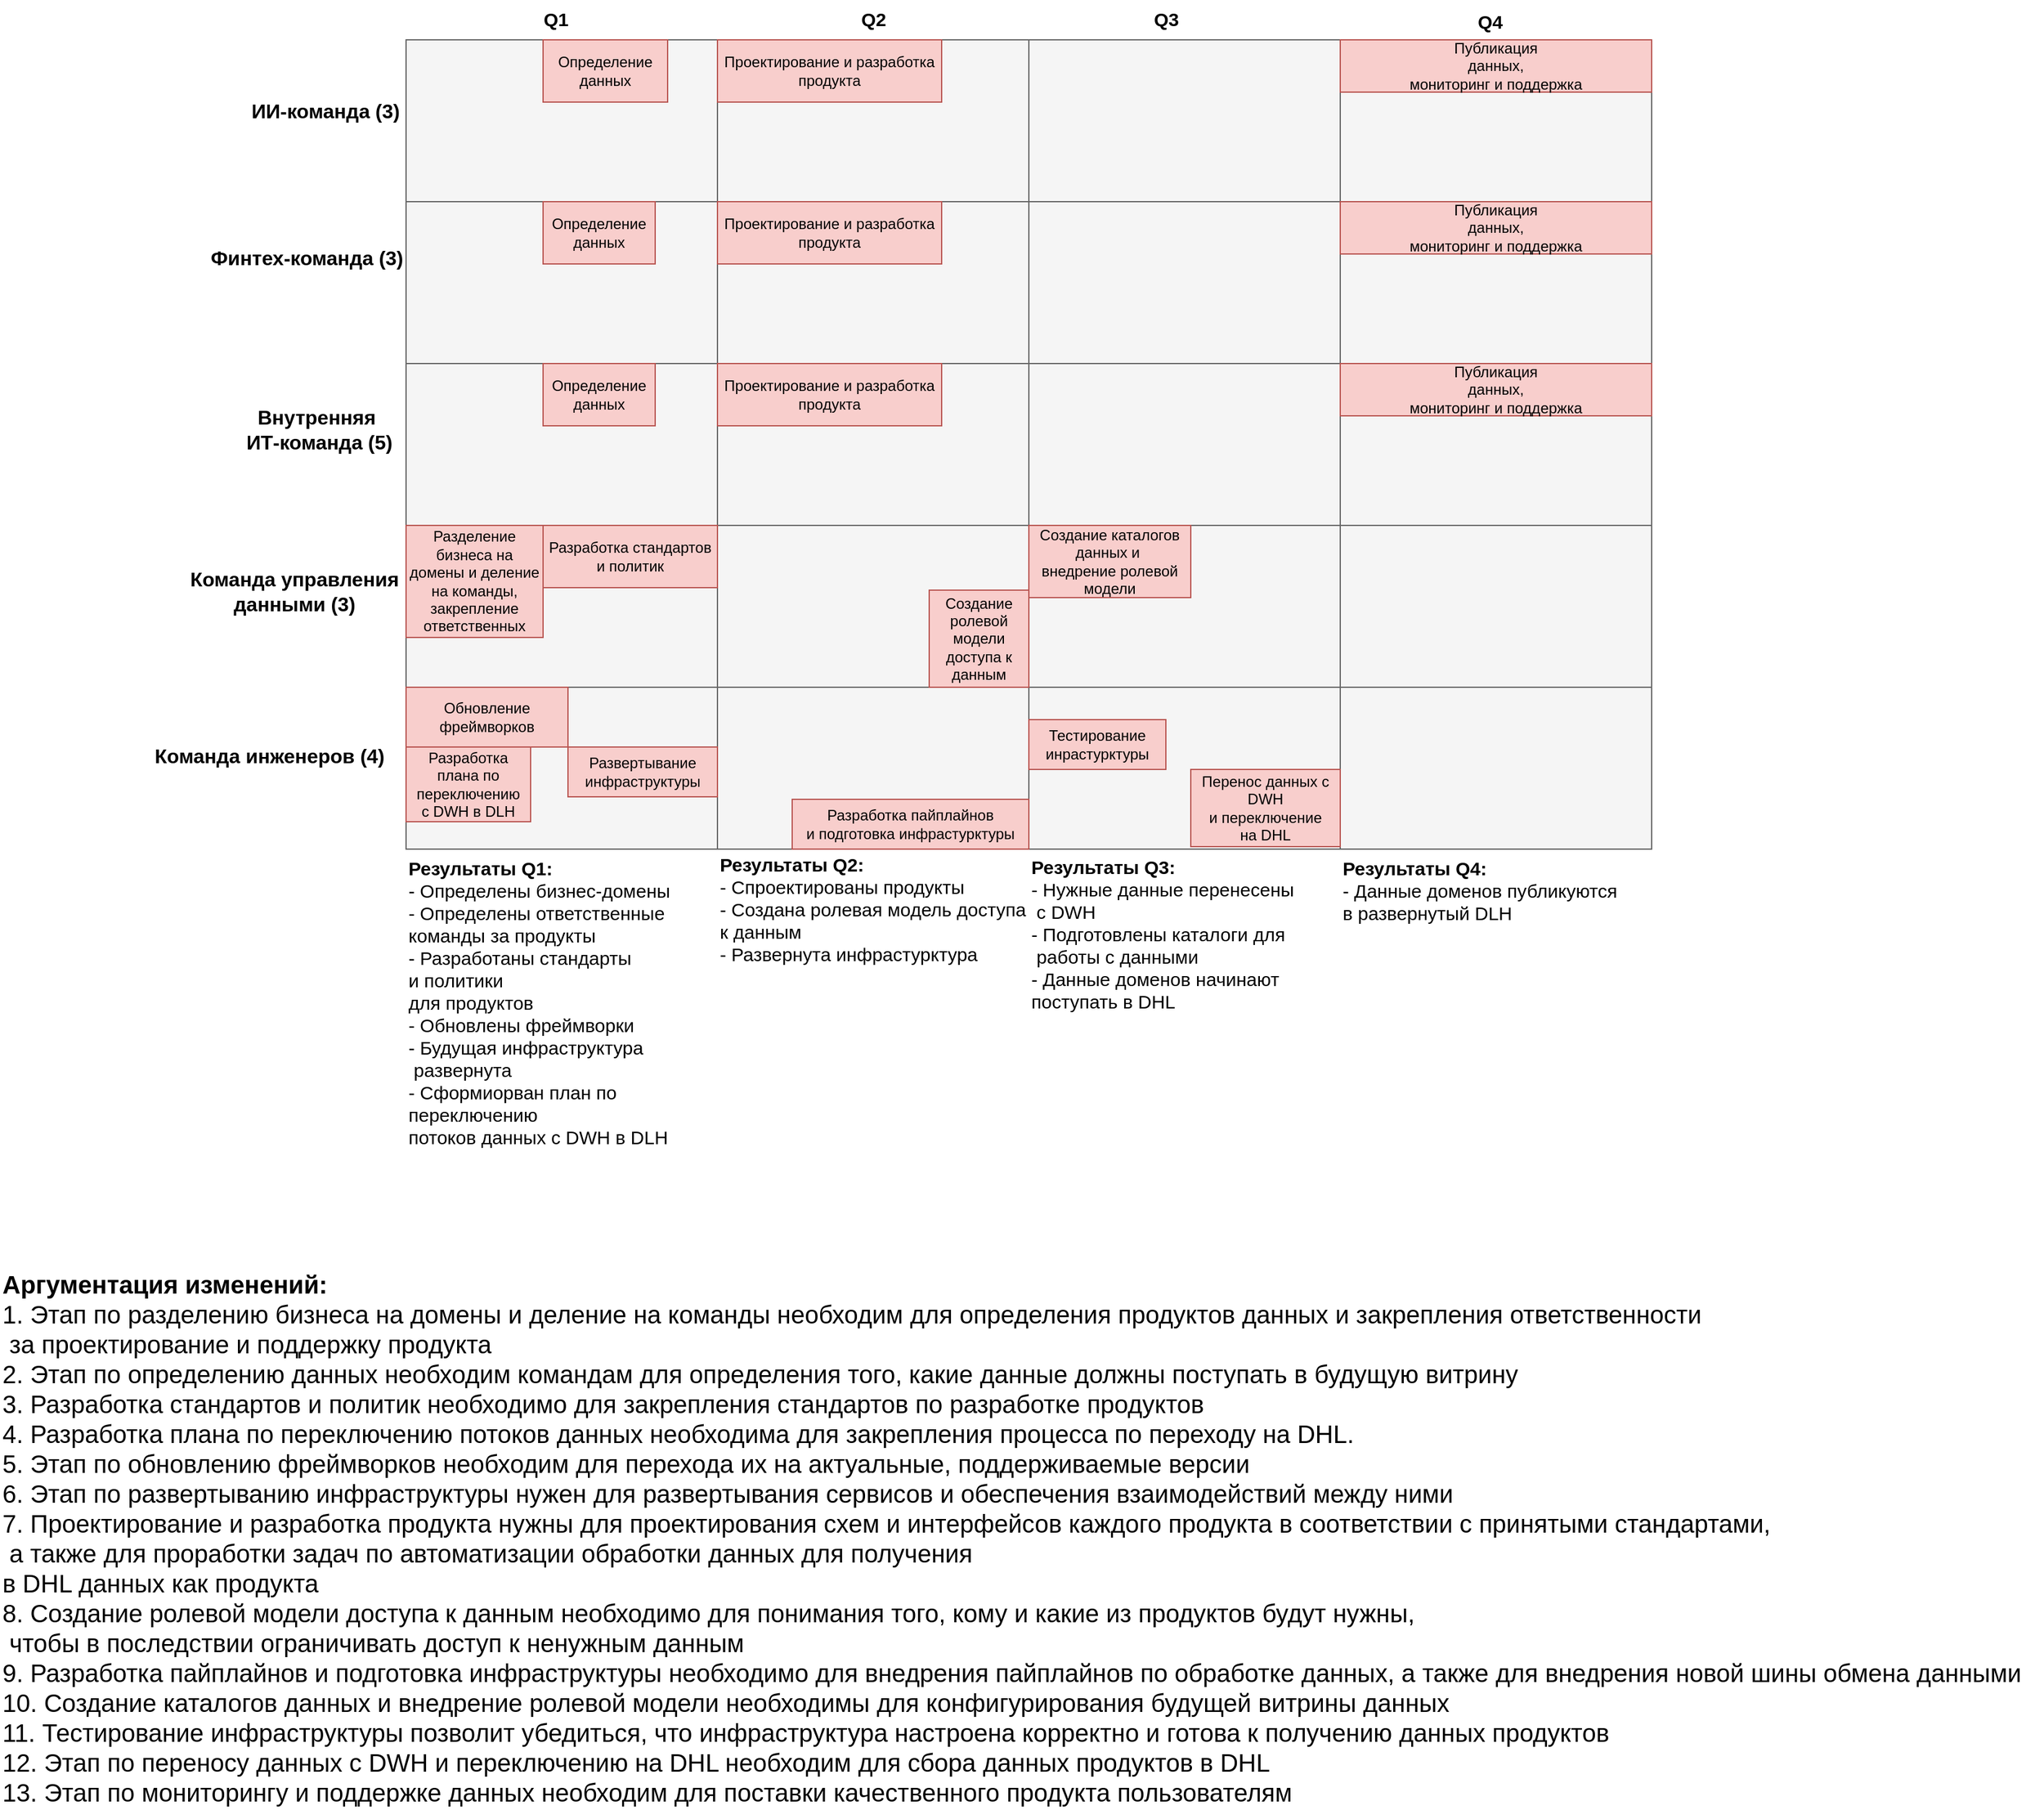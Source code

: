 <mxfile version="28.0.6">
  <diagram name="Страница — 1" id="t3Z4LVs9Eq6DJi9AmEc1">
    <mxGraphModel dx="1737" dy="1217" grid="1" gridSize="10" guides="1" tooltips="1" connect="1" arrows="1" fold="1" page="1" pageScale="1" pageWidth="827" pageHeight="1169" math="0" shadow="0">
      <root>
        <mxCell id="0" />
        <mxCell id="1" parent="0" />
        <mxCell id="5U1XMarJCXx3pTa_cW4j-2" value="ИИ-команда (3)" style="text;html=1;align=center;verticalAlign=middle;resizable=0;points=[];autosize=1;strokeColor=none;fillColor=none;fontStyle=1;fontSize=16;" vertex="1" parent="1">
          <mxGeometry x="205" y="94" width="140" height="30" as="geometry" />
        </mxCell>
        <mxCell id="5U1XMarJCXx3pTa_cW4j-3" value="Финтех-команда (3)" style="text;html=1;align=center;verticalAlign=middle;resizable=0;points=[];autosize=1;strokeColor=none;fillColor=none;fontStyle=1;fontSize=16;" vertex="1" parent="1">
          <mxGeometry x="175" y="212" width="170" height="30" as="geometry" />
        </mxCell>
        <mxCell id="5U1XMarJCXx3pTa_cW4j-4" value="Команда инженеров (4)" style="text;html=1;align=center;verticalAlign=middle;resizable=0;points=[];autosize=1;strokeColor=none;fillColor=none;fontStyle=1;fontSize=16;" vertex="1" parent="1">
          <mxGeometry x="130" y="612" width="200" height="30" as="geometry" />
        </mxCell>
        <mxCell id="5U1XMarJCXx3pTa_cW4j-5" value="&lt;b&gt;Результаты Q1:&lt;/b&gt;&lt;div&gt;- Определены бизнес-домены&lt;/div&gt;&lt;div&gt;- Определены ответственные&amp;nbsp;&lt;/div&gt;&lt;div&gt;команды за п&lt;span style=&quot;background-color: transparent; color: light-dark(rgb(0, 0, 0), rgb(255, 255, 255));&quot;&gt;родукты&lt;/span&gt;&lt;/div&gt;&lt;div&gt;- Разработаны стандарты&amp;nbsp;&lt;/div&gt;&lt;div&gt;и политики&lt;/div&gt;&lt;div&gt;для продуктов&lt;/div&gt;&lt;div&gt;- Обновлены фреймворки&lt;/div&gt;&lt;div&gt;- Будущая инфраструктура&lt;/div&gt;&lt;div&gt;&amp;nbsp;развернута&lt;/div&gt;&lt;div&gt;- Сформиорван план по&amp;nbsp;&lt;/div&gt;&lt;div&gt;переключению&lt;/div&gt;&lt;div&gt;потоков данных с DWH в DLH&lt;/div&gt;" style="text;html=1;align=left;verticalAlign=middle;resizable=0;points=[];autosize=1;strokeColor=none;fillColor=none;fontSize=15;" vertex="1" parent="1">
          <mxGeometry x="340" y="700" width="230" height="250" as="geometry" />
        </mxCell>
        <mxCell id="5U1XMarJCXx3pTa_cW4j-6" value="&lt;b&gt;Результаты Q2:&lt;/b&gt;&lt;div&gt;- Спроектированы продукты&lt;/div&gt;&lt;div&gt;- Создана ролевая модель доступа&lt;/div&gt;&lt;div&gt;к данным&lt;/div&gt;&lt;div&gt;- Развернута инфрастурктура&lt;/div&gt;" style="text;html=1;align=left;verticalAlign=middle;resizable=0;points=[];autosize=1;strokeColor=none;fillColor=none;fontSize=15;" vertex="1" parent="1">
          <mxGeometry x="590" y="700" width="270" height="100" as="geometry" />
        </mxCell>
        <mxCell id="5U1XMarJCXx3pTa_cW4j-7" value="&lt;b&gt;Результаты Q3:&lt;/b&gt;&lt;div&gt;- Нужные данные перенесены&lt;/div&gt;&lt;div&gt;&amp;nbsp;с DWH&lt;/div&gt;&lt;div&gt;- Подготовлены каталоги для&lt;/div&gt;&lt;div&gt;&amp;nbsp;работы с данными&lt;/div&gt;&lt;div&gt;- Данные доменов начинают&lt;/div&gt;&lt;div&gt;поступать в DHL&lt;/div&gt;" style="text;html=1;align=left;verticalAlign=middle;resizable=0;points=[];autosize=1;strokeColor=none;fillColor=none;fontSize=15;" vertex="1" parent="1">
          <mxGeometry x="840" y="700" width="230" height="140" as="geometry" />
        </mxCell>
        <mxCell id="5U1XMarJCXx3pTa_cW4j-8" value="&lt;b&gt;Результаты Q4:&lt;/b&gt;&lt;div&gt;- Данные доменов публикуются&lt;/div&gt;&lt;div&gt;в развернутый DLH&lt;/div&gt;" style="text;html=1;align=left;verticalAlign=middle;resizable=0;points=[];autosize=1;strokeColor=none;fillColor=none;fontSize=15;" vertex="1" parent="1">
          <mxGeometry x="1090" y="700" width="240" height="70" as="geometry" />
        </mxCell>
        <mxCell id="5U1XMarJCXx3pTa_cW4j-9" value="&lt;b&gt;Аргументация изменений:&lt;/b&gt;&lt;div&gt;1. Этап по разделению бизнеса на домены и деление на команды необходим для определения продуктов данных и закрепления ответственности&lt;/div&gt;&lt;div&gt;&amp;nbsp;за проектирование и поддержку продукта&lt;/div&gt;&lt;div&gt;2. Этап по определению данных необходим командам для определения того, какие данные должны поступать в будущую витрину&lt;/div&gt;&lt;div&gt;3. Разработка стандартов и политик необходимо для закрепления стандартов по разработке продуктов&lt;/div&gt;&lt;div&gt;4. Разработка плана по переключению потоков данных необходима для закрепления процесса по переходу на DHL.&lt;/div&gt;&lt;div&gt;5. Этап по обновлению фреймворков необходим для перехода их на актуальные, поддерживаемые версии&lt;/div&gt;&lt;div&gt;6. Этап по развертыванию инфраструктуры нужен для развертывания сервисов и обеспечения взаимодействий между ними&lt;/div&gt;&lt;div&gt;7. Проектирование и разработка продукта нужны для проектирования схем и интерфейсов каждого продукта в соответствии с принятыми стандартами,&lt;/div&gt;&lt;div&gt;&amp;nbsp;а также для проработки задач по автоматизации обработки данных для получения&lt;/div&gt;&lt;div&gt;в DHL данных как продукта&lt;/div&gt;&lt;div&gt;8. Создание ролевой модели доступа к данным необходимо для понимания того, кому и какие из продуктов будут нужны,&lt;/div&gt;&lt;div&gt;&amp;nbsp;чтобы в последствии ограничивать доступ к ненужным данным&lt;/div&gt;&lt;div&gt;9. Разработка пайплайнов и подготовка инфраструктуры необходимо для внедрения пайплайнов по обработке данных, а также для внедрения новой шины обмена данными&lt;/div&gt;&lt;div&gt;10. Создание каталогов данных и внедрение ролевой модели необходимы для конфигурирования будущей витрины данных&lt;/div&gt;&lt;div&gt;11. Тестирование инфраструктуры позволит убедиться, что инфраструктура настроена корректно и готова к получению данных продуктов&lt;/div&gt;&lt;div&gt;12. Этап по переносу данных с DWH и переключению на DHL необходим для сбора данных продуктов в DHL&lt;/div&gt;&lt;div&gt;13. Этап по мониторингу и поддержке данных необходим для поставки качественного продукта пользователям&lt;/div&gt;" style="text;html=1;align=left;verticalAlign=middle;resizable=0;points=[];autosize=1;strokeColor=none;fillColor=none;fontSize=20;" vertex="1" parent="1">
          <mxGeometry x="14" y="1030" width="1640" height="450" as="geometry" />
        </mxCell>
        <mxCell id="5U1XMarJCXx3pTa_cW4j-11" value="" style="rounded=0;whiteSpace=wrap;html=1;fillColor=#f5f5f5;fontColor=#333333;strokeColor=#666666;" vertex="1" parent="1">
          <mxGeometry x="340" y="52" width="250" height="130" as="geometry" />
        </mxCell>
        <mxCell id="5U1XMarJCXx3pTa_cW4j-12" value="" style="rounded=0;whiteSpace=wrap;html=1;fillColor=#f5f5f5;fontColor=#333333;strokeColor=#666666;" vertex="1" parent="1">
          <mxGeometry x="590" y="52" width="250" height="130" as="geometry" />
        </mxCell>
        <mxCell id="5U1XMarJCXx3pTa_cW4j-13" value="" style="rounded=0;whiteSpace=wrap;html=1;fillColor=#f5f5f5;fontColor=#333333;strokeColor=#666666;" vertex="1" parent="1">
          <mxGeometry x="840" y="52" width="250" height="130" as="geometry" />
        </mxCell>
        <mxCell id="5U1XMarJCXx3pTa_cW4j-14" value="" style="rounded=0;whiteSpace=wrap;html=1;fillColor=#f5f5f5;fontColor=#333333;strokeColor=#666666;" vertex="1" parent="1">
          <mxGeometry x="1090" y="52" width="250" height="130" as="geometry" />
        </mxCell>
        <mxCell id="5U1XMarJCXx3pTa_cW4j-15" value="" style="rounded=0;whiteSpace=wrap;html=1;fillColor=#f5f5f5;fontColor=#333333;strokeColor=#666666;" vertex="1" parent="1">
          <mxGeometry x="340" y="182" width="250" height="130" as="geometry" />
        </mxCell>
        <mxCell id="5U1XMarJCXx3pTa_cW4j-16" value="" style="rounded=0;whiteSpace=wrap;html=1;fillColor=#f5f5f5;fontColor=#333333;strokeColor=#666666;" vertex="1" parent="1">
          <mxGeometry x="590" y="182" width="250" height="130" as="geometry" />
        </mxCell>
        <mxCell id="5U1XMarJCXx3pTa_cW4j-17" value="" style="rounded=0;whiteSpace=wrap;html=1;fillColor=#f5f5f5;fontColor=#333333;strokeColor=#666666;" vertex="1" parent="1">
          <mxGeometry x="840" y="182" width="250" height="130" as="geometry" />
        </mxCell>
        <mxCell id="5U1XMarJCXx3pTa_cW4j-18" value="" style="rounded=0;whiteSpace=wrap;html=1;fillColor=#f5f5f5;fontColor=#333333;strokeColor=#666666;" vertex="1" parent="1">
          <mxGeometry x="1090" y="182" width="250" height="130" as="geometry" />
        </mxCell>
        <mxCell id="5U1XMarJCXx3pTa_cW4j-19" value="" style="rounded=0;whiteSpace=wrap;html=1;fillColor=#f5f5f5;fontColor=#333333;strokeColor=#666666;" vertex="1" parent="1">
          <mxGeometry x="340" y="572" width="250" height="130" as="geometry" />
        </mxCell>
        <mxCell id="5U1XMarJCXx3pTa_cW4j-20" value="" style="rounded=0;whiteSpace=wrap;html=1;fillColor=#f5f5f5;fontColor=#333333;strokeColor=#666666;" vertex="1" parent="1">
          <mxGeometry x="590" y="572" width="250" height="130" as="geometry" />
        </mxCell>
        <mxCell id="5U1XMarJCXx3pTa_cW4j-21" value="" style="rounded=0;whiteSpace=wrap;html=1;fillColor=#f5f5f5;fontColor=#333333;strokeColor=#666666;" vertex="1" parent="1">
          <mxGeometry x="840" y="572" width="250" height="130" as="geometry" />
        </mxCell>
        <mxCell id="5U1XMarJCXx3pTa_cW4j-22" value="" style="rounded=0;whiteSpace=wrap;html=1;fillColor=#f5f5f5;fontColor=#333333;strokeColor=#666666;" vertex="1" parent="1">
          <mxGeometry x="1090" y="572" width="250" height="130" as="geometry" />
        </mxCell>
        <mxCell id="5U1XMarJCXx3pTa_cW4j-23" value="Q1" style="text;html=1;align=center;verticalAlign=middle;resizable=0;points=[];autosize=1;strokeColor=none;fillColor=none;fontStyle=1;fontSize=15;" vertex="1" parent="1">
          <mxGeometry x="440" y="20" width="40" height="30" as="geometry" />
        </mxCell>
        <mxCell id="5U1XMarJCXx3pTa_cW4j-24" value="Q2" style="text;html=1;align=center;verticalAlign=middle;resizable=0;points=[];autosize=1;strokeColor=none;fillColor=none;fontStyle=1;fontSize=15;" vertex="1" parent="1">
          <mxGeometry x="695" y="20" width="40" height="30" as="geometry" />
        </mxCell>
        <mxCell id="5U1XMarJCXx3pTa_cW4j-25" value="Q3" style="text;html=1;align=center;verticalAlign=middle;resizable=0;points=[];autosize=1;strokeColor=none;fillColor=none;fontStyle=1;fontSize=15;" vertex="1" parent="1">
          <mxGeometry x="930" y="20" width="40" height="30" as="geometry" />
        </mxCell>
        <mxCell id="5U1XMarJCXx3pTa_cW4j-26" value="Q4" style="text;html=1;align=center;verticalAlign=middle;resizable=0;points=[];autosize=1;strokeColor=none;fillColor=none;fontStyle=1;fontSize=15;" vertex="1" parent="1">
          <mxGeometry x="1190" y="22" width="40" height="30" as="geometry" />
        </mxCell>
        <mxCell id="5U1XMarJCXx3pTa_cW4j-27" value="Внутренняя&amp;nbsp;&lt;div&gt;ИТ-команда (5)&lt;br&gt;&lt;/div&gt;" style="text;html=1;align=center;verticalAlign=middle;resizable=0;points=[];autosize=1;strokeColor=none;fillColor=none;fontStyle=1;fontSize=16;" vertex="1" parent="1">
          <mxGeometry x="200" y="340" width="140" height="50" as="geometry" />
        </mxCell>
        <mxCell id="5U1XMarJCXx3pTa_cW4j-28" value="" style="rounded=0;whiteSpace=wrap;html=1;fillColor=#f5f5f5;fontColor=#333333;strokeColor=#666666;" vertex="1" parent="1">
          <mxGeometry x="340" y="312" width="250" height="130" as="geometry" />
        </mxCell>
        <mxCell id="5U1XMarJCXx3pTa_cW4j-29" value="" style="rounded=0;whiteSpace=wrap;html=1;fillColor=#f5f5f5;fontColor=#333333;strokeColor=#666666;" vertex="1" parent="1">
          <mxGeometry x="590" y="312" width="250" height="130" as="geometry" />
        </mxCell>
        <mxCell id="5U1XMarJCXx3pTa_cW4j-30" value="" style="rounded=0;whiteSpace=wrap;html=1;fillColor=#f5f5f5;fontColor=#333333;strokeColor=#666666;" vertex="1" parent="1">
          <mxGeometry x="840" y="312" width="250" height="130" as="geometry" />
        </mxCell>
        <mxCell id="5U1XMarJCXx3pTa_cW4j-31" value="" style="rounded=0;whiteSpace=wrap;html=1;fillColor=#f5f5f5;fontColor=#333333;strokeColor=#666666;" vertex="1" parent="1">
          <mxGeometry x="1090" y="312" width="250" height="130" as="geometry" />
        </mxCell>
        <mxCell id="5U1XMarJCXx3pTa_cW4j-32" value="Команда управления&lt;div&gt;данными (3)&lt;/div&gt;" style="text;html=1;align=center;verticalAlign=middle;resizable=0;points=[];autosize=1;strokeColor=none;fillColor=none;fontStyle=1;fontSize=16;" vertex="1" parent="1">
          <mxGeometry x="160" y="470" width="180" height="50" as="geometry" />
        </mxCell>
        <mxCell id="5U1XMarJCXx3pTa_cW4j-33" value="" style="rounded=0;whiteSpace=wrap;html=1;fillColor=#f5f5f5;fontColor=#333333;strokeColor=#666666;" vertex="1" parent="1">
          <mxGeometry x="340" y="442" width="250" height="130" as="geometry" />
        </mxCell>
        <mxCell id="5U1XMarJCXx3pTa_cW4j-34" value="" style="rounded=0;whiteSpace=wrap;html=1;fillColor=#f5f5f5;fontColor=#333333;strokeColor=#666666;" vertex="1" parent="1">
          <mxGeometry x="590" y="442" width="250" height="130" as="geometry" />
        </mxCell>
        <mxCell id="5U1XMarJCXx3pTa_cW4j-35" value="" style="rounded=0;whiteSpace=wrap;html=1;fillColor=#f5f5f5;fontColor=#333333;strokeColor=#666666;" vertex="1" parent="1">
          <mxGeometry x="840" y="442" width="250" height="130" as="geometry" />
        </mxCell>
        <mxCell id="5U1XMarJCXx3pTa_cW4j-36" value="" style="rounded=0;whiteSpace=wrap;html=1;fillColor=#f5f5f5;fontColor=#333333;strokeColor=#666666;" vertex="1" parent="1">
          <mxGeometry x="1090" y="442" width="250" height="130" as="geometry" />
        </mxCell>
        <mxCell id="5U1XMarJCXx3pTa_cW4j-37" value="Разделение бизнеса на домены и деление на команды,&lt;div&gt;закрепление ответственных&lt;/div&gt;" style="rounded=0;whiteSpace=wrap;html=1;fillColor=#f8cecc;strokeColor=#b85450;" vertex="1" parent="1">
          <mxGeometry x="340" y="442" width="110" height="90" as="geometry" />
        </mxCell>
        <mxCell id="5U1XMarJCXx3pTa_cW4j-47" value="Разработка стандартов и политик" style="rounded=0;whiteSpace=wrap;html=1;fillColor=#f8cecc;strokeColor=#b85450;" vertex="1" parent="1">
          <mxGeometry x="450" y="442" width="140" height="50" as="geometry" />
        </mxCell>
        <mxCell id="5U1XMarJCXx3pTa_cW4j-48" value="Определение данных" style="rounded=0;whiteSpace=wrap;html=1;fillColor=#f8cecc;strokeColor=#b85450;" vertex="1" parent="1">
          <mxGeometry x="450" y="52" width="100" height="50" as="geometry" />
        </mxCell>
        <mxCell id="5U1XMarJCXx3pTa_cW4j-49" value="Определение данных" style="rounded=0;whiteSpace=wrap;html=1;fillColor=#f8cecc;strokeColor=#b85450;" vertex="1" parent="1">
          <mxGeometry x="450" y="182" width="90" height="50" as="geometry" />
        </mxCell>
        <mxCell id="5U1XMarJCXx3pTa_cW4j-50" value="Определение данных" style="rounded=0;whiteSpace=wrap;html=1;fillColor=#f8cecc;strokeColor=#b85450;" vertex="1" parent="1">
          <mxGeometry x="450" y="312" width="90" height="50" as="geometry" />
        </mxCell>
        <mxCell id="5U1XMarJCXx3pTa_cW4j-57" value="Проектирование и разработка продукта" style="rounded=0;whiteSpace=wrap;html=1;fillColor=#f8cecc;strokeColor=#b85450;" vertex="1" parent="1">
          <mxGeometry x="590" y="52" width="180" height="50" as="geometry" />
        </mxCell>
        <mxCell id="5U1XMarJCXx3pTa_cW4j-58" value="Проектирование и разработка продукта" style="rounded=0;whiteSpace=wrap;html=1;fillColor=#f8cecc;strokeColor=#b85450;" vertex="1" parent="1">
          <mxGeometry x="590" y="182" width="180" height="50" as="geometry" />
        </mxCell>
        <mxCell id="5U1XMarJCXx3pTa_cW4j-59" value="Проектирование и разработка продукта" style="rounded=0;whiteSpace=wrap;html=1;fillColor=#f8cecc;strokeColor=#b85450;" vertex="1" parent="1">
          <mxGeometry x="590" y="312" width="180" height="50" as="geometry" />
        </mxCell>
        <mxCell id="5U1XMarJCXx3pTa_cW4j-61" value="Обновление фреймворков" style="rounded=0;whiteSpace=wrap;html=1;fillColor=#f8cecc;strokeColor=#b85450;" vertex="1" parent="1">
          <mxGeometry x="340" y="572" width="130" height="48" as="geometry" />
        </mxCell>
        <mxCell id="5U1XMarJCXx3pTa_cW4j-62" value="Развертывание инфраструктуры" style="rounded=0;whiteSpace=wrap;html=1;fillColor=#f8cecc;strokeColor=#b85450;" vertex="1" parent="1">
          <mxGeometry x="470" y="620" width="120" height="40" as="geometry" />
        </mxCell>
        <mxCell id="5U1XMarJCXx3pTa_cW4j-63" value="Перенос данных с&lt;div&gt;DWH&lt;/div&gt;&lt;div&gt;и переключение&lt;/div&gt;&lt;div&gt;на DHL&lt;/div&gt;" style="rounded=0;whiteSpace=wrap;html=1;fillColor=#f8cecc;strokeColor=#b85450;" vertex="1" parent="1">
          <mxGeometry x="970" y="638" width="120" height="62" as="geometry" />
        </mxCell>
        <mxCell id="5U1XMarJCXx3pTa_cW4j-66" value="Разработка пайплайнов&lt;div&gt;и подготовка инфрастурктуры&lt;/div&gt;" style="rounded=0;whiteSpace=wrap;html=1;fillColor=#f8cecc;strokeColor=#b85450;" vertex="1" parent="1">
          <mxGeometry x="650" y="662" width="190" height="40" as="geometry" />
        </mxCell>
        <mxCell id="5U1XMarJCXx3pTa_cW4j-67" value="Публикация&lt;div&gt;данных,&lt;/div&gt;&lt;div&gt;мониторинг и поддержка&lt;/div&gt;" style="rounded=0;whiteSpace=wrap;html=1;fillColor=#f8cecc;strokeColor=#b85450;" vertex="1" parent="1">
          <mxGeometry x="1090" y="52" width="250" height="42" as="geometry" />
        </mxCell>
        <mxCell id="5U1XMarJCXx3pTa_cW4j-68" value="Публикация&lt;div&gt;данных,&lt;/div&gt;&lt;div&gt;мониторинг и поддержка&lt;/div&gt;" style="rounded=0;whiteSpace=wrap;html=1;fillColor=#f8cecc;strokeColor=#b85450;" vertex="1" parent="1">
          <mxGeometry x="1090" y="182" width="250" height="42" as="geometry" />
        </mxCell>
        <mxCell id="5U1XMarJCXx3pTa_cW4j-69" value="Публикация&lt;div&gt;данных,&lt;/div&gt;&lt;div&gt;мониторинг и поддержка&lt;/div&gt;" style="rounded=0;whiteSpace=wrap;html=1;fillColor=#f8cecc;strokeColor=#b85450;" vertex="1" parent="1">
          <mxGeometry x="1090" y="312" width="250" height="42" as="geometry" />
        </mxCell>
        <mxCell id="5U1XMarJCXx3pTa_cW4j-70" value="Создание каталогов&lt;div&gt;данных и&amp;nbsp;&lt;/div&gt;&lt;div&gt;внедрение ролевой&lt;/div&gt;&lt;div&gt;модели&lt;/div&gt;" style="rounded=0;whiteSpace=wrap;html=1;fillColor=#f8cecc;strokeColor=#b85450;" vertex="1" parent="1">
          <mxGeometry x="840" y="442" width="130" height="58" as="geometry" />
        </mxCell>
        <mxCell id="5U1XMarJCXx3pTa_cW4j-72" value="Создание ролевой модели доступа к данным" style="rounded=0;whiteSpace=wrap;html=1;fillColor=#f8cecc;strokeColor=#b85450;" vertex="1" parent="1">
          <mxGeometry x="760" y="494" width="80" height="78" as="geometry" />
        </mxCell>
        <mxCell id="5U1XMarJCXx3pTa_cW4j-75" value="Разработка&lt;div&gt;плана по переключению&lt;/div&gt;&lt;div&gt;с DWH в DLH&lt;/div&gt;" style="rounded=0;whiteSpace=wrap;html=1;fillColor=#f8cecc;strokeColor=#b85450;" vertex="1" parent="1">
          <mxGeometry x="340" y="620" width="100" height="60" as="geometry" />
        </mxCell>
        <mxCell id="5U1XMarJCXx3pTa_cW4j-76" value="Тестирование&lt;div&gt;инрастурктуры&lt;/div&gt;" style="rounded=0;whiteSpace=wrap;html=1;fillColor=#f8cecc;strokeColor=#b85450;" vertex="1" parent="1">
          <mxGeometry x="840" y="598" width="110" height="40" as="geometry" />
        </mxCell>
      </root>
    </mxGraphModel>
  </diagram>
</mxfile>
